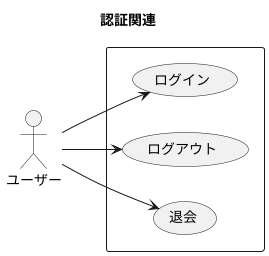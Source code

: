 @startuml
title 認証関連
left to right direction
actor ユーザー
rectangle {
    ユーザー --> (ログイン)
    ユーザー --> (ログアウト)
    ユーザー --> (退会)
}
@enduml